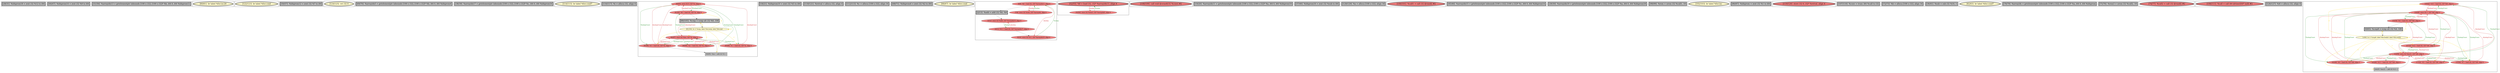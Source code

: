 
digraph G {





subgraph cluster39 {


node234 [penwidth=3.0,fontsize=20,fillcolor=grey,label="[28/31]  %idxprom18 = zext i32 %12 to i64",shape=rectangle,style=filled ]



}

subgraph cluster38 {


node233 [penwidth=3.0,fontsize=20,fillcolor=grey,label="[44/47]  %idxprom14 = zext i32 %9 to i64",shape=rectangle,style=filled ]



}

subgraph cluster37 {


node232 [penwidth=3.0,fontsize=20,fillcolor=grey,label="[51/56]  %arrayidx13 = getelementptr inbounds [100 x i32], [100 x i32]* %b, i64 0, i64 %idxprom12",shape=rectangle,style=filled ]



}

subgraph cluster36 {


node231 [penwidth=3.0,fontsize=20,fillcolor=lemonchiffon,label="[60/61]  br label %for.inc20",shape=ellipse,style=filled ]



}

subgraph cluster15 {


node191 [penwidth=3.0,fontsize=20,fillcolor=lemonchiffon,label="[122/123]  br label %for.cond",shape=ellipse,style=filled ]



}

subgraph cluster35 {


node230 [penwidth=3.0,fontsize=20,fillcolor=grey,label="[50/57]  %idxprom12 = zext i32 %7 to i64",shape=rectangle,style=filled ]



}

subgraph cluster11 {


node186 [penwidth=3.0,fontsize=20,fillcolor=lemonchiffon,label="[124/125]  ret i32 0",shape=ellipse,style=filled ]



}

subgraph cluster19 {


node195 [penwidth=3.0,fontsize=20,fillcolor=grey,label="[69/70]  %arrayidx5 = getelementptr inbounds [100 x i32], [100 x i32]* %b, i64 0, i64 %idxprom4",shape=rectangle,style=filled ]



}

subgraph cluster9 {


node184 [penwidth=3.0,fontsize=20,fillcolor=grey,label="[38/39]  %arrayidx17 = getelementptr inbounds [100 x i32], [100 x i32]* %c, i64 0, i64 %idxprom16",shape=rectangle,style=filled ]



}

subgraph cluster8 {


node183 [penwidth=3.0,fontsize=20,fillcolor=lemonchiffon,label="[114/115]  br label %for.cond7",shape=ellipse,style=filled ]



}

subgraph cluster10 {


node185 [penwidth=3.0,fontsize=20,fillcolor=grey,label="[116/117]  %i = alloca i32, align 4",shape=rectangle,style=filled ]



}

subgraph cluster23 {


node205 [fillcolor=lightcoral,label="[84/93]  store i32 0, i32* %i, align 4",shape=ellipse,style=filled ]
node200 [fillcolor=lemonchiffon,label="[81/104]  br i1 %cmp, label %for.body, label %for.end",shape=ellipse,style=filled ]
node203 [penwidth=3.0,fontsize=20,fillcolor=grey,label="[80/105]  %cmp = icmp ult i32 %0, 100",shape=rectangle,style=filled ]
node201 [fillcolor=lightcoral,label="[91/92]  %0 = load i32, i32* %i, align 4",shape=ellipse,style=filled ]
node207 [fillcolor=lightcoral,label="[83/96]  %3 = load i32, i32* %i, align 4",shape=ellipse,style=filled ]
node202 [fillcolor=lightcoral,label="[89/90]  %2 = load i32, i32* %i, align 4",shape=ellipse,style=filled ]
node206 [fillcolor=lightcoral,label="[85/88]  %1 = load i32, i32* %i, align 4",shape=ellipse,style=filled ]
node199 [fillcolor=grey,label="[94/95]  %inc = add i32 %3, 1",shape=rectangle,style=filled ]
node204 [fillcolor=lightcoral,label="[82/97]  store i32 %inc, i32* %i, align 4",shape=ellipse,style=filled ]

node202->node204 [style=solid,color=firebrick3,label="A|indep|Const",penwidth=1.0,fontcolor=firebrick3 ]
node204->node202 [style=solid,color=forestgreen,label="T|indep|Const",penwidth=1.0,fontcolor=forestgreen ]
node204->node207 [style=solid,color=forestgreen,label="T|indep|Const",penwidth=1.0,fontcolor=forestgreen ]
node207->node204 [style=solid,color=firebrick3,label="A|indep|Const",penwidth=1.0,fontcolor=firebrick3 ]
node200->node201 [style=solid,color=gold,label="C",penwidth=1.0,fontcolor=gold ]
node205->node201 [style=solid,color=forestgreen,label="T|indep|Const",penwidth=1.0,fontcolor=forestgreen ]
node202->node205 [style=solid,color=firebrick3,label="A|indep|Const",penwidth=1.0,fontcolor=firebrick3 ]
node200->node202 [style=solid,color=gold,label="C",penwidth=1.0,fontcolor=gold ]
node204->node206 [style=solid,color=forestgreen,label="T|indep|Const",penwidth=1.0,fontcolor=forestgreen ]
node200->node207 [style=solid,color=gold,label="C",penwidth=1.0,fontcolor=gold ]
node207->node199 [style=solid,color=black,label="",penwidth=0.5,fontcolor=black ]
node205->node202 [style=solid,color=forestgreen,label="T|indep|Const",penwidth=1.0,fontcolor=forestgreen ]
node206->node204 [style=solid,color=firebrick3,label="A|indep|Const",penwidth=1.0,fontcolor=firebrick3 ]
node207->node205 [style=solid,color=firebrick3,label="A|indep|Const",penwidth=1.0,fontcolor=firebrick3 ]
node201->node203 [style=solid,color=black,label="",penwidth=0.5,fontcolor=black ]
node201->node205 [style=solid,color=firebrick3,label="A|indep|Const",penwidth=1.0,fontcolor=firebrick3 ]
node206->node205 [style=solid,color=firebrick3,label="A|indep|Const",penwidth=1.0,fontcolor=firebrick3 ]
node199->node204 [style=solid,color=black,label="",penwidth=0.5,fontcolor=black ]
node200->node199 [style=solid,color=gold,label="C",penwidth=1.0,fontcolor=gold ]
node200->node200 [style=solid,color=gold,label="C",penwidth=1.0,fontcolor=gold ]
node200->node204 [style=solid,color=gold,label="C",penwidth=1.0,fontcolor=gold ]
node204->node201 [style=solid,color=forestgreen,label="T|indep|Const",penwidth=1.0,fontcolor=forestgreen ]
node200->node203 [style=solid,color=gold,label="C",penwidth=1.0,fontcolor=gold ]
node205->node206 [style=solid,color=forestgreen,label="T|indep|Const",penwidth=1.0,fontcolor=forestgreen ]
node200->node206 [style=solid,color=gold,label="C",penwidth=1.0,fontcolor=gold ]
node203->node200 [style=solid,color=black,label="",penwidth=0.5,fontcolor=black ]
node205->node207 [style=solid,color=forestgreen,label="T|indep|Const",penwidth=1.0,fontcolor=forestgreen ]
node201->node204 [style=solid,color=firebrick3,label="A|indep|Const",penwidth=1.0,fontcolor=firebrick3 ]


}

subgraph cluster7 {


node182 [penwidth=3.0,fontsize=20,fillcolor=grey,label="[18/21]  %idxprom10 = zext i32 %5 to i64",shape=rectangle,style=filled ]



}

subgraph cluster14 {


node190 [penwidth=3.0,fontsize=20,fillcolor=grey,label="[118/121]  %retval = alloca i32, align 4",shape=rectangle,style=filled ]



}

subgraph cluster6 {


node181 [penwidth=3.0,fontsize=20,fillcolor=grey,label="[112/113]  %c = alloca [100 x i32], align 16",shape=rectangle,style=filled ]



}

subgraph cluster30 {


node214 [penwidth=3.0,fontsize=20,fillcolor=grey,label="[68/71]  %idxprom4 = zext i32 %2 to i64",shape=rectangle,style=filled ]



}

subgraph cluster31 {


node215 [penwidth=3.0,fontsize=20,fillcolor=lemonchiffon,label="[66/67]  br label %for.cond",shape=ellipse,style=filled ]



}

subgraph cluster0 {


node175 [fillcolor=lightcoral,label="[6/9]  %6 = load i32, i32* %arrayidx11, align 4",shape=ellipse,style=filled ]
node174 [fillcolor=lightcoral,label="[7/8]  store i32 %rem, i32* %arrayidx, align 4",shape=ellipse,style=filled ]
node173 [fillcolor=lightcoral,label="[3/12]  store i32 %add, i32* %arrayidx15, align 4",shape=ellipse,style=filled ]
node172 [penwidth=3.0,fontsize=20,fillcolor=grey,label="[2/13]  %add = add i32 %6, %8",shape=rectangle,style=filled ]
node170 [fillcolor=lightcoral,label="[5/10]  store i32 %11, i32* %arrayidx19, align 4",shape=ellipse,style=filled ]
node171 [fillcolor=lightcoral,label="[4/11]  %11 = load i32, i32* %arrayidx17, align 4",shape=ellipse,style=filled ]

node172->node173 [style=solid,color=black,label="",penwidth=0.5,fontcolor=black ]
node173->node171 [style=solid,color=forestgreen,label="T|indep",penwidth=1.0,fontcolor=forestgreen ]
node171->node173 [style=solid,color=firebrick3,label="A|indep",penwidth=1.0,fontcolor=firebrick3 ]
node175->node174 [style=solid,color=firebrick3,label="A|indep",penwidth=1.0,fontcolor=firebrick3 ]
node174->node175 [style=solid,color=forestgreen,label="T|indep",penwidth=1.0,fontcolor=forestgreen ]
node175->node170 [style=solid,color=firebrick3,label="A|indep",penwidth=1.0,fontcolor=firebrick3 ]
node171->node170 [style=solid,color=black,label="",penwidth=0.5,fontcolor=black ]
node175->node172 [style=solid,color=black,label="",penwidth=0.5,fontcolor=black ]
node170->node175 [style=solid,color=forestgreen,label="T|indep",penwidth=1.0,fontcolor=forestgreen ]


}

subgraph cluster13 {


node189 [penwidth=3.0,fontsize=20,fillcolor=lightcoral,label="[52/55]  %8 = load i32, i32* %arrayidx13, align 4",shape=ellipse,style=filled ]
node188 [fillcolor=lightcoral,label="[53/54]  store i32 %rem3, i32* %arrayidx5, align 4",shape=ellipse,style=filled ]

node188->node189 [style=solid,color=forestgreen,label="T|indep",penwidth=1.0,fontcolor=forestgreen ]
node189->node188 [style=solid,color=firebrick3,label="A|indep",penwidth=1.0,fontcolor=firebrick3 ]


}

subgraph cluster5 {


node180 [penwidth=3.0,fontsize=20,fillcolor=lightcoral,label="[108/109]  call void @srand(i32 %conv) #2",shape=ellipse,style=filled ]



}

subgraph cluster1 {


node176 [penwidth=3.0,fontsize=20,fillcolor=grey,label="[19/20]  %arrayidx11 = getelementptr inbounds [100 x i32], [100 x i32]* %a, i64 0, i64 %idxprom10",shape=rectangle,style=filled ]



}

subgraph cluster32 {


node216 [penwidth=3.0,fontsize=20,fillcolor=grey,label="[37/40]  %idxprom16 = zext i32 %sub to i64",shape=rectangle,style=filled ]



}

subgraph cluster3 {


node178 [penwidth=3.0,fontsize=20,fillcolor=grey,label="[128/129]  %a = alloca [100 x i32], align 16",shape=rectangle,style=filled ]



}

subgraph cluster4 {


node179 [penwidth=3.0,fontsize=20,fillcolor=lightcoral,label="[100/101]  %call1 = call i32 @rand() #2",shape=ellipse,style=filled ]



}

subgraph cluster17 {


node193 [penwidth=3.0,fontsize=20,fillcolor=grey,label="[45/46]  %arrayidx15 = getelementptr inbounds [100 x i32], [100 x i32]* %c, i64 0, i64 %idxprom14",shape=rectangle,style=filled ]



}

subgraph cluster16 {


node192 [penwidth=3.0,fontsize=20,fillcolor=grey,label="[29/30]  %arrayidx19 = getelementptr inbounds [100 x i32], [100 x i32]* %a, i64 0, i64 %idxprom18",shape=rectangle,style=filled ]



}

subgraph cluster2 {


node177 [penwidth=3.0,fontsize=20,fillcolor=grey,label="[98/99]  %rem = urem i32 %call1, 10",shape=rectangle,style=filled ]



}

subgraph cluster34 {


node229 [penwidth=3.0,fontsize=20,fillcolor=lemonchiffon,label="[102/103]  br label %for.inc",shape=ellipse,style=filled ]



}

subgraph cluster22 {


node198 [penwidth=3.0,fontsize=20,fillcolor=grey,label="[86/87]  %idxprom = zext i32 %1 to i64",shape=rectangle,style=filled ]



}

subgraph cluster25 {


node209 [penwidth=3.0,fontsize=20,fillcolor=lightcoral,label="[119/120]  store i32 0, i32* %retval, align 4",shape=ellipse,style=filled ]



}

subgraph cluster18 {


node194 [penwidth=3.0,fontsize=20,fillcolor=grey,label="[107/110]  %conv = trunc i64 %call to i32",shape=rectangle,style=filled ]



}

subgraph cluster29 {


node213 [penwidth=3.0,fontsize=20,fillcolor=grey,label="[72/73]  %b = alloca [100 x i32], align 16",shape=rectangle,style=filled ]



}

subgraph cluster20 {


node196 [penwidth=3.0,fontsize=20,fillcolor=grey,label="[36/41]  %sub = sub i32 %10, 1",shape=rectangle,style=filled ]



}

subgraph cluster26 {


node210 [penwidth=3.0,fontsize=20,fillcolor=lemonchiffon,label="[62/63]  br label %for.cond7",shape=ellipse,style=filled ]



}

subgraph cluster24 {


node208 [penwidth=3.0,fontsize=20,fillcolor=grey,label="[78/79]  %arrayidx = getelementptr inbounds [100 x i32], [100 x i32]* %a, i64 0, i64 %idxprom",shape=rectangle,style=filled ]



}

subgraph cluster28 {


node212 [penwidth=3.0,fontsize=20,fillcolor=grey,label="[75/76]  %rem3 = urem i32 %call2, 10",shape=rectangle,style=filled ]



}

subgraph cluster27 {


node211 [penwidth=3.0,fontsize=20,fillcolor=lightcoral,label="[74/77]  %call2 = call i32 @rand() #2",shape=ellipse,style=filled ]



}

subgraph cluster21 {


node197 [penwidth=3.0,fontsize=20,fillcolor=lightcoral,label="[106/111]  %call = call i64 @time(i64* null) #2",shape=ellipse,style=filled ]



}

subgraph cluster12 {


node187 [penwidth=3.0,fontsize=20,fillcolor=grey,label="[126/127]  %i6 = alloca i32, align 4",shape=rectangle,style=filled ]



}

subgraph cluster33 {


node227 [fillcolor=lightcoral,label="[35/42]  %10 = load i32, i32* %i6, align 4",shape=ellipse,style=filled ]
node228 [fillcolor=lightcoral,label="[16/49]  store i32 1, i32* %i6, align 4",shape=ellipse,style=filled ]
node226 [fillcolor=lightcoral,label="[15/58]  %7 = load i32, i32* %i6, align 4",shape=ellipse,style=filled ]
node223 [fillcolor=lightcoral,label="[14/59]  store i32 %inc21, i32* %i6, align 4",shape=ellipse,style=filled ]
node225 [fillcolor=lemonchiffon,label="[1/64]  br i1 %cmp8, label %for.body9, label %for.end22",shape=ellipse,style=filled ]
node218 [fillcolor=lightcoral,label="[43/48]  %9 = load i32, i32* %i6, align 4",shape=ellipse,style=filled ]
node224 [fillcolor=lightcoral,label="[23/26]  %13 = load i32, i32* %i6, align 4",shape=ellipse,style=filled ]
node222 [penwidth=3.0,fontsize=20,fillcolor=grey,label="[0/65]  %cmp8 = icmp ult i32 %4, 100",shape=rectangle,style=filled ]
node217 [fillcolor=grey,label="[24/25]  %inc21 = add i32 %13, 1",shape=rectangle,style=filled ]
node219 [fillcolor=lightcoral,label="[17/22]  %5 = load i32, i32* %i6, align 4",shape=ellipse,style=filled ]
node220 [fillcolor=lightcoral,label="[27/32]  %12 = load i32, i32* %i6, align 4",shape=ellipse,style=filled ]
node221 [fillcolor=lightcoral,label="[33/34]  %4 = load i32, i32* %i6, align 4",shape=ellipse,style=filled ]

node225->node226 [style=solid,color=gold,label="C",penwidth=1.0,fontcolor=gold ]
node225->node225 [style=solid,color=gold,label="C",penwidth=1.0,fontcolor=gold ]
node228->node224 [style=solid,color=forestgreen,label="T|indep|Const",penwidth=1.0,fontcolor=forestgreen ]
node224->node228 [style=solid,color=firebrick3,label="A|indep|Const",penwidth=1.0,fontcolor=firebrick3 ]
node225->node220 [style=solid,color=gold,label="C",penwidth=1.0,fontcolor=gold ]
node227->node228 [style=solid,color=firebrick3,label="A|indep|Const",penwidth=1.0,fontcolor=firebrick3 ]
node219->node223 [style=solid,color=firebrick3,label="A|indep|Const",penwidth=1.0,fontcolor=firebrick3 ]
node223->node219 [style=solid,color=forestgreen,label="T|indep|Const",penwidth=1.0,fontcolor=forestgreen ]
node221->node222 [style=solid,color=black,label="",penwidth=0.5,fontcolor=black ]
node225->node223 [style=solid,color=gold,label="C",penwidth=1.0,fontcolor=gold ]
node218->node223 [style=solid,color=firebrick3,label="A|indep|Const",penwidth=1.0,fontcolor=firebrick3 ]
node224->node217 [style=solid,color=black,label="",penwidth=0.5,fontcolor=black ]
node228->node226 [style=solid,color=forestgreen,label="T|indep|Const",penwidth=1.0,fontcolor=forestgreen ]
node220->node228 [style=solid,color=firebrick3,label="A|indep|Const",penwidth=1.0,fontcolor=firebrick3 ]
node225->node227 [style=solid,color=gold,label="C",penwidth=1.0,fontcolor=gold ]
node228->node221 [style=solid,color=forestgreen,label="T|indep|Const",penwidth=1.0,fontcolor=forestgreen ]
node225->node222 [style=solid,color=gold,label="C",penwidth=1.0,fontcolor=gold ]
node224->node223 [style=solid,color=firebrick3,label="A|indep|Const",penwidth=1.0,fontcolor=firebrick3 ]
node221->node228 [style=solid,color=firebrick3,label="A|indep|Const",penwidth=1.0,fontcolor=firebrick3 ]
node223->node221 [style=solid,color=forestgreen,label="T|indep|Const",penwidth=1.0,fontcolor=forestgreen ]
node221->node223 [style=solid,color=firebrick3,label="A|indep|Const",penwidth=1.0,fontcolor=firebrick3 ]
node219->node228 [style=solid,color=firebrick3,label="A|indep|Const",penwidth=1.0,fontcolor=firebrick3 ]
node228->node219 [style=solid,color=forestgreen,label="T|indep|Const",penwidth=1.0,fontcolor=forestgreen ]
node225->node218 [style=solid,color=gold,label="C",penwidth=1.0,fontcolor=gold ]
node217->node223 [style=solid,color=black,label="",penwidth=0.5,fontcolor=black ]
node223->node224 [style=solid,color=forestgreen,label="T|indep|Const",penwidth=1.0,fontcolor=forestgreen ]
node223->node218 [style=solid,color=forestgreen,label="T|indep|Const",penwidth=1.0,fontcolor=forestgreen ]
node225->node217 [style=solid,color=gold,label="C",penwidth=1.0,fontcolor=gold ]
node228->node220 [style=solid,color=forestgreen,label="T|indep|Const",penwidth=1.0,fontcolor=forestgreen ]
node220->node223 [style=solid,color=firebrick3,label="A|indep|Const",penwidth=1.0,fontcolor=firebrick3 ]
node225->node219 [style=solid,color=gold,label="C",penwidth=1.0,fontcolor=gold ]
node225->node224 [style=solid,color=gold,label="C",penwidth=1.0,fontcolor=gold ]
node228->node227 [style=solid,color=forestgreen,label="T|indep|Const",penwidth=1.0,fontcolor=forestgreen ]
node222->node225 [style=solid,color=black,label="",penwidth=0.5,fontcolor=black ]
node228->node218 [style=solid,color=forestgreen,label="T|indep|Const",penwidth=1.0,fontcolor=forestgreen ]
node218->node228 [style=solid,color=firebrick3,label="A|indep|Const",penwidth=1.0,fontcolor=firebrick3 ]
node225->node221 [style=solid,color=gold,label="C",penwidth=1.0,fontcolor=gold ]
node223->node226 [style=solid,color=forestgreen,label="T|indep|Const",penwidth=1.0,fontcolor=forestgreen ]
node226->node223 [style=solid,color=firebrick3,label="A|indep|Const",penwidth=1.0,fontcolor=firebrick3 ]
node227->node223 [style=solid,color=firebrick3,label="A|indep|Const",penwidth=1.0,fontcolor=firebrick3 ]
node223->node220 [style=solid,color=forestgreen,label="T|indep|Const",penwidth=1.0,fontcolor=forestgreen ]
node223->node227 [style=solid,color=forestgreen,label="T|indep|Const",penwidth=1.0,fontcolor=forestgreen ]
node226->node228 [style=solid,color=firebrick3,label="A|indep|Const",penwidth=1.0,fontcolor=firebrick3 ]


}

}
